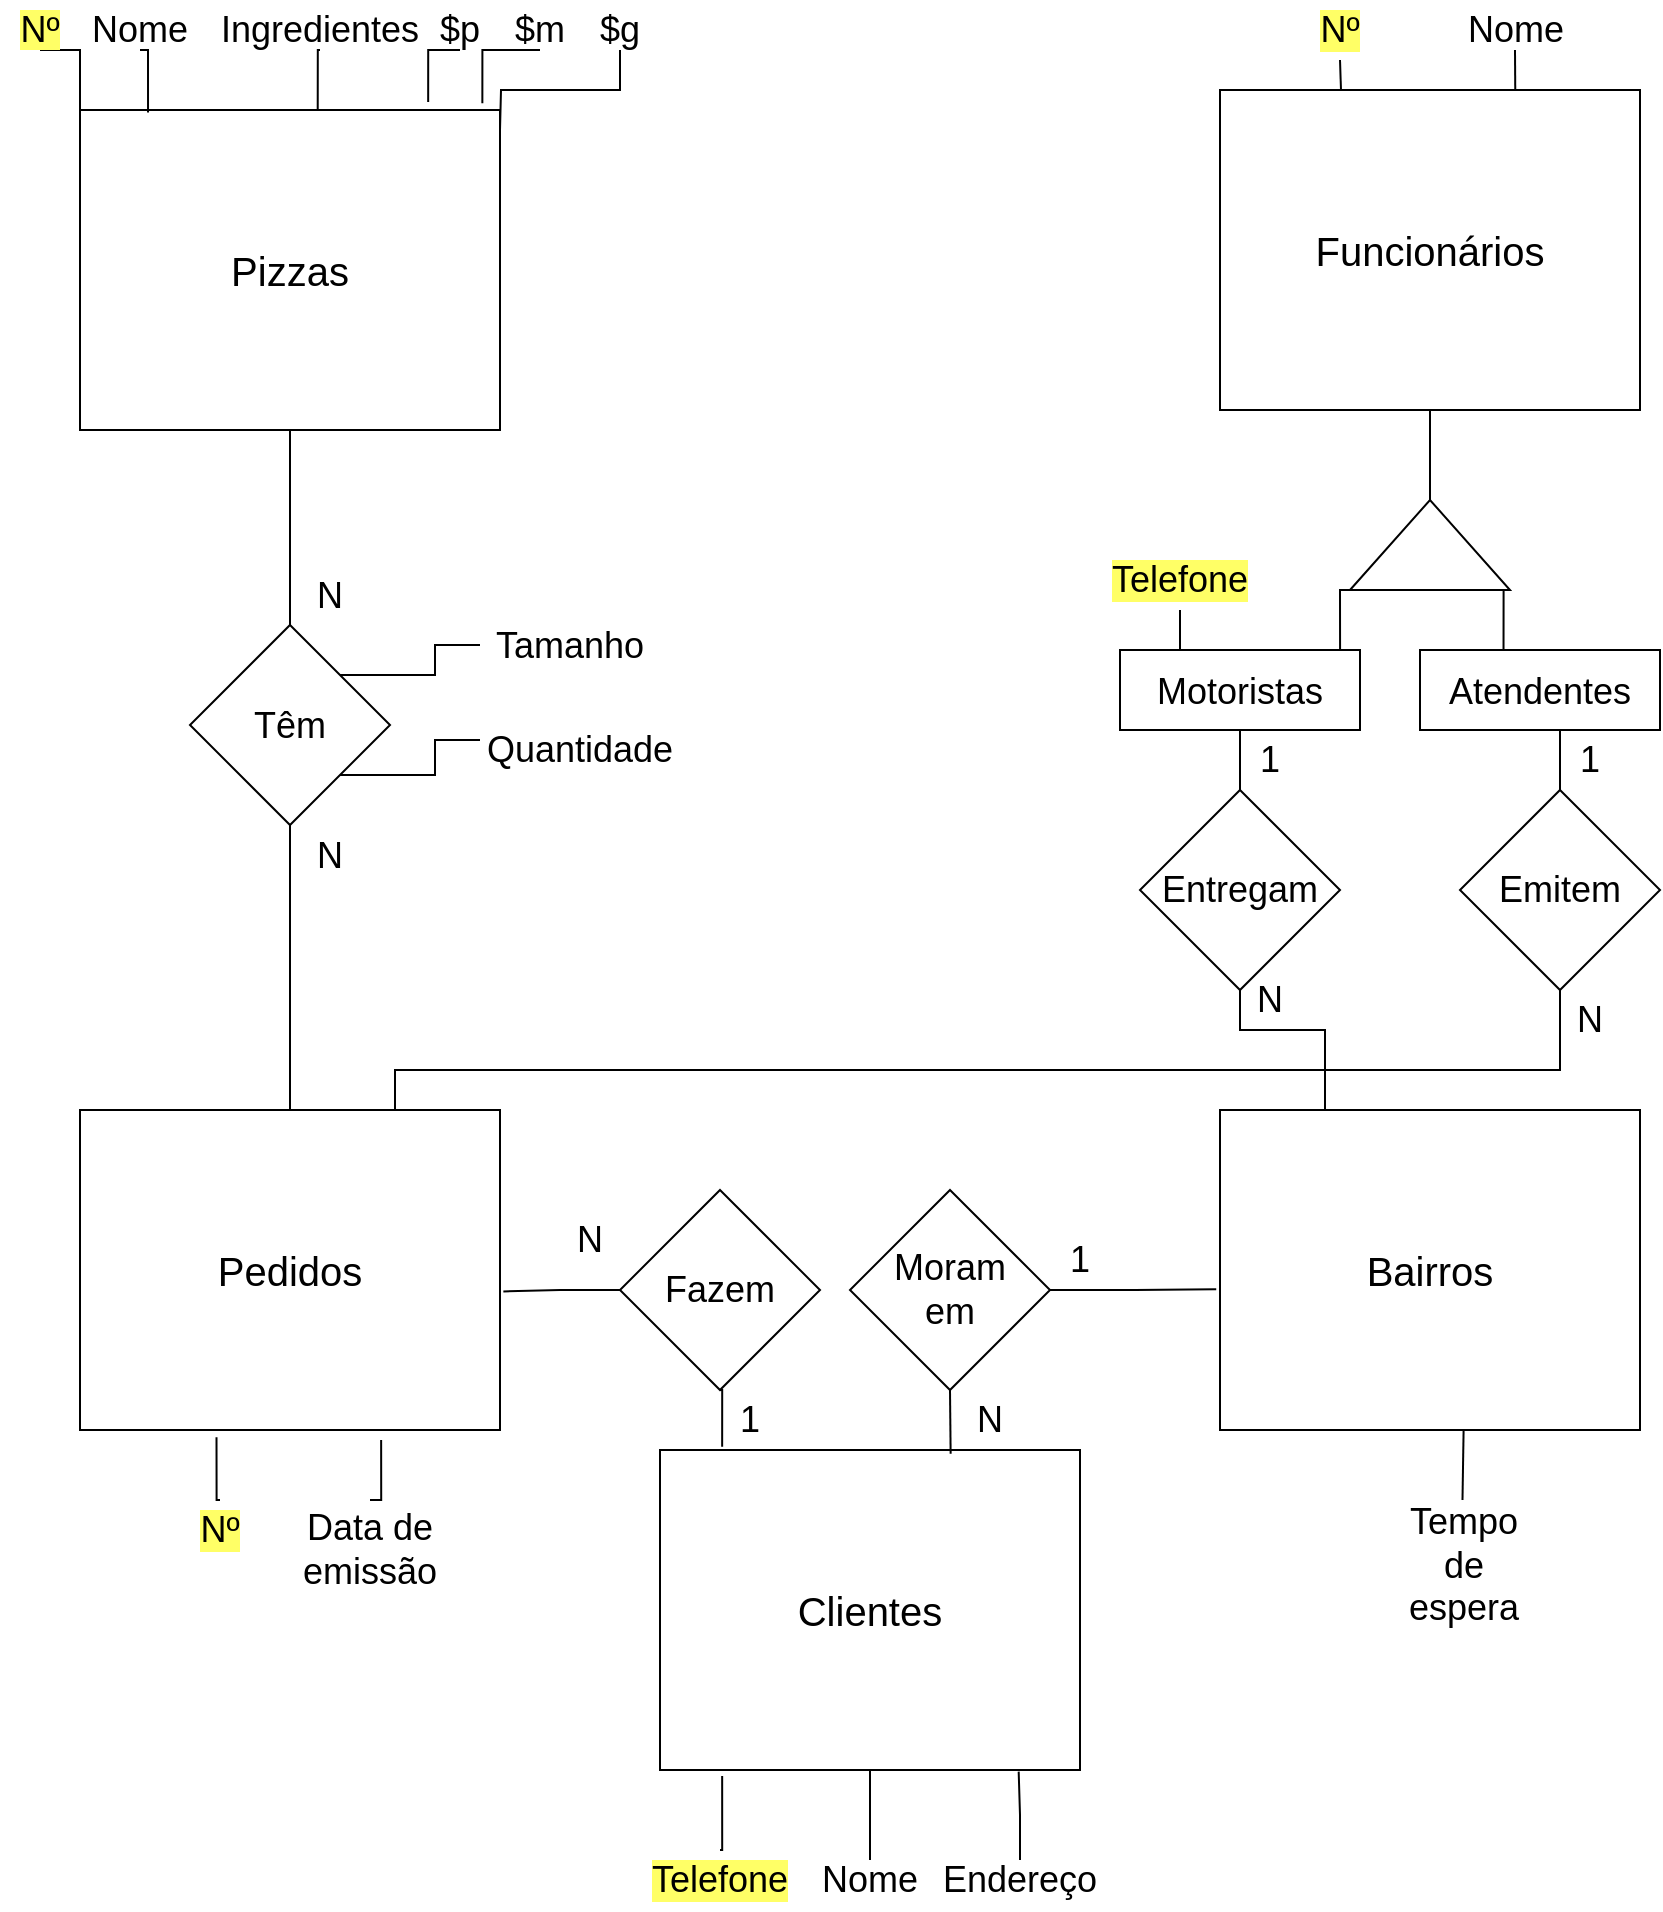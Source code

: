 <mxfile version="17.2.4" type="github">
  <diagram id="XJavV_3vWSNBEwFHe13u" name="Page-1">
    <mxGraphModel dx="1422" dy="698" grid="1" gridSize="10" guides="1" tooltips="1" connect="1" arrows="1" fold="1" page="1" pageScale="1" pageWidth="850" pageHeight="1100" math="0" shadow="0">
      <root>
        <mxCell id="0" />
        <mxCell id="1" parent="0" />
        <mxCell id="rPzzLI58Q-UhKmW3YBb_-1" value="&lt;font style=&quot;font-size: 20px&quot;&gt;Pizzas&lt;/font&gt;" style="rounded=0;whiteSpace=wrap;html=1;" parent="1" vertex="1">
          <mxGeometry x="40" y="150" width="210" height="160" as="geometry" />
        </mxCell>
        <mxCell id="rPzzLI58Q-UhKmW3YBb_-6" value="&lt;span style=&quot;font-size: 20px&quot;&gt;Funcionários&lt;/span&gt;" style="rounded=0;whiteSpace=wrap;html=1;" parent="1" vertex="1">
          <mxGeometry x="610" y="140" width="210" height="160" as="geometry" />
        </mxCell>
        <mxCell id="rPzzLI58Q-UhKmW3YBb_-7" value="&lt;span style=&quot;font-size: 20px&quot;&gt;Pedidos&lt;/span&gt;" style="rounded=0;whiteSpace=wrap;html=1;" parent="1" vertex="1">
          <mxGeometry x="40" y="650" width="210" height="160" as="geometry" />
        </mxCell>
        <mxCell id="rPzzLI58Q-UhKmW3YBb_-8" value="&lt;span style=&quot;font-size: 20px&quot;&gt;Bairros&lt;/span&gt;" style="rounded=0;whiteSpace=wrap;html=1;" parent="1" vertex="1">
          <mxGeometry x="610" y="650" width="210" height="160" as="geometry" />
        </mxCell>
        <mxCell id="rPzzLI58Q-UhKmW3YBb_-10" value="" style="edgeStyle=orthogonalEdgeStyle;rounded=0;orthogonalLoop=1;jettySize=auto;html=1;fontSize=20;endArrow=none;endFill=0;" parent="1" source="rPzzLI58Q-UhKmW3YBb_-9" target="rPzzLI58Q-UhKmW3YBb_-6" edge="1">
          <mxGeometry relative="1" as="geometry" />
        </mxCell>
        <mxCell id="rPzzLI58Q-UhKmW3YBb_-14" style="edgeStyle=orthogonalEdgeStyle;rounded=0;orthogonalLoop=1;jettySize=auto;html=1;exitX=0;exitY=0.25;exitDx=0;exitDy=0;entryX=0.917;entryY=0;entryDx=0;entryDy=0;entryPerimeter=0;fontSize=18;endArrow=none;endFill=0;" parent="1" source="rPzzLI58Q-UhKmW3YBb_-9" target="rPzzLI58Q-UhKmW3YBb_-12" edge="1">
          <mxGeometry relative="1" as="geometry" />
        </mxCell>
        <mxCell id="rPzzLI58Q-UhKmW3YBb_-15" style="edgeStyle=orthogonalEdgeStyle;rounded=0;orthogonalLoop=1;jettySize=auto;html=1;exitX=0;exitY=0.75;exitDx=0;exitDy=0;entryX=0.348;entryY=-0.01;entryDx=0;entryDy=0;entryPerimeter=0;fontSize=18;endArrow=none;endFill=0;" parent="1" source="rPzzLI58Q-UhKmW3YBb_-9" target="rPzzLI58Q-UhKmW3YBb_-13" edge="1">
          <mxGeometry relative="1" as="geometry" />
        </mxCell>
        <mxCell id="rPzzLI58Q-UhKmW3YBb_-9" value="" style="triangle;whiteSpace=wrap;html=1;fontSize=20;rotation=-90;" parent="1" vertex="1">
          <mxGeometry x="692.5" y="327.5" width="45" height="80" as="geometry" />
        </mxCell>
        <mxCell id="rPzzLI58Q-UhKmW3YBb_-20" style="edgeStyle=orthogonalEdgeStyle;rounded=0;orthogonalLoop=1;jettySize=auto;html=1;exitX=0.5;exitY=1;exitDx=0;exitDy=0;entryX=0.5;entryY=0;entryDx=0;entryDy=0;fontSize=18;endArrow=none;endFill=0;" parent="1" source="rPzzLI58Q-UhKmW3YBb_-12" target="rPzzLI58Q-UhKmW3YBb_-19" edge="1">
          <mxGeometry relative="1" as="geometry" />
        </mxCell>
        <mxCell id="rPzzLI58Q-UhKmW3YBb_-12" value="&lt;font style=&quot;font-size: 18px&quot;&gt;Motoristas&lt;/font&gt;" style="rounded=0;whiteSpace=wrap;html=1;fontSize=20;" parent="1" vertex="1">
          <mxGeometry x="560" y="420" width="120" height="40" as="geometry" />
        </mxCell>
        <mxCell id="rPzzLI58Q-UhKmW3YBb_-17" style="edgeStyle=orthogonalEdgeStyle;rounded=0;orthogonalLoop=1;jettySize=auto;html=1;exitX=0.5;exitY=1;exitDx=0;exitDy=0;entryX=0.5;entryY=0;entryDx=0;entryDy=0;fontSize=18;endArrow=none;endFill=0;" parent="1" source="rPzzLI58Q-UhKmW3YBb_-13" target="rPzzLI58Q-UhKmW3YBb_-16" edge="1">
          <mxGeometry relative="1" as="geometry" />
        </mxCell>
        <mxCell id="rPzzLI58Q-UhKmW3YBb_-13" value="&lt;span style=&quot;font-size: 18px&quot;&gt;Atendentes&lt;/span&gt;" style="rounded=0;whiteSpace=wrap;html=1;fontSize=20;" parent="1" vertex="1">
          <mxGeometry x="710" y="420" width="120" height="40" as="geometry" />
        </mxCell>
        <mxCell id="rPzzLI58Q-UhKmW3YBb_-18" style="edgeStyle=orthogonalEdgeStyle;rounded=0;orthogonalLoop=1;jettySize=auto;html=1;exitX=0.5;exitY=1;exitDx=0;exitDy=0;entryX=0.75;entryY=0;entryDx=0;entryDy=0;fontSize=18;endArrow=none;endFill=0;" parent="1" source="rPzzLI58Q-UhKmW3YBb_-16" target="rPzzLI58Q-UhKmW3YBb_-7" edge="1">
          <mxGeometry relative="1" as="geometry">
            <Array as="points">
              <mxPoint x="780" y="630" />
              <mxPoint x="197" y="630" />
            </Array>
          </mxGeometry>
        </mxCell>
        <mxCell id="rPzzLI58Q-UhKmW3YBb_-16" value="Emitem" style="rhombus;whiteSpace=wrap;html=1;fontSize=18;" parent="1" vertex="1">
          <mxGeometry x="730" y="490" width="100" height="100" as="geometry" />
        </mxCell>
        <mxCell id="rPzzLI58Q-UhKmW3YBb_-21" style="edgeStyle=orthogonalEdgeStyle;rounded=0;orthogonalLoop=1;jettySize=auto;html=1;exitX=0.5;exitY=1;exitDx=0;exitDy=0;entryX=0.25;entryY=0;entryDx=0;entryDy=0;fontSize=18;endArrow=none;endFill=0;" parent="1" source="rPzzLI58Q-UhKmW3YBb_-19" target="rPzzLI58Q-UhKmW3YBb_-8" edge="1">
          <mxGeometry relative="1" as="geometry">
            <Array as="points">
              <mxPoint x="620" y="610" />
              <mxPoint x="663" y="610" />
            </Array>
          </mxGeometry>
        </mxCell>
        <mxCell id="rPzzLI58Q-UhKmW3YBb_-19" value="&lt;font style=&quot;font-size: 18px&quot;&gt;Entregam&lt;/font&gt;" style="rhombus;whiteSpace=wrap;html=1;fontSize=18;" parent="1" vertex="1">
          <mxGeometry x="570" y="490" width="100" height="100" as="geometry" />
        </mxCell>
        <mxCell id="rPzzLI58Q-UhKmW3YBb_-31" style="edgeStyle=orthogonalEdgeStyle;rounded=0;orthogonalLoop=1;jettySize=auto;html=1;exitX=0.5;exitY=1;exitDx=0;exitDy=0;entryX=0;entryY=0;entryDx=0;entryDy=0;fontSize=18;endArrow=none;endFill=0;" parent="1" source="rPzzLI58Q-UhKmW3YBb_-22" target="rPzzLI58Q-UhKmW3YBb_-1" edge="1">
          <mxGeometry relative="1" as="geometry" />
        </mxCell>
        <mxCell id="rPzzLI58Q-UhKmW3YBb_-22" value="&lt;span style=&quot;background-color: rgb(255 , 255 , 102)&quot;&gt;Nº&lt;/span&gt;" style="text;html=1;strokeColor=none;fillColor=none;align=center;verticalAlign=middle;whiteSpace=wrap;rounded=0;fontSize=18;" parent="1" vertex="1">
          <mxGeometry y="100" width="40" height="20" as="geometry" />
        </mxCell>
        <mxCell id="rPzzLI58Q-UhKmW3YBb_-32" style="edgeStyle=orthogonalEdgeStyle;rounded=0;orthogonalLoop=1;jettySize=auto;html=1;exitX=0.5;exitY=1;exitDx=0;exitDy=0;entryX=0.162;entryY=0.008;entryDx=0;entryDy=0;entryPerimeter=0;fontSize=18;endArrow=none;endFill=0;" parent="1" source="rPzzLI58Q-UhKmW3YBb_-23" target="rPzzLI58Q-UhKmW3YBb_-1" edge="1">
          <mxGeometry relative="1" as="geometry" />
        </mxCell>
        <mxCell id="rPzzLI58Q-UhKmW3YBb_-23" value="Nome" style="text;html=1;strokeColor=none;fillColor=none;align=center;verticalAlign=middle;whiteSpace=wrap;rounded=0;fontSize=18;" parent="1" vertex="1">
          <mxGeometry x="50" y="100" width="40" height="20" as="geometry" />
        </mxCell>
        <mxCell id="rPzzLI58Q-UhKmW3YBb_-33" style="edgeStyle=orthogonalEdgeStyle;rounded=0;orthogonalLoop=1;jettySize=auto;html=1;exitX=0.5;exitY=1;exitDx=0;exitDy=0;entryX=0.566;entryY=0.001;entryDx=0;entryDy=0;entryPerimeter=0;fontSize=18;endArrow=none;endFill=0;" parent="1" source="rPzzLI58Q-UhKmW3YBb_-24" target="rPzzLI58Q-UhKmW3YBb_-1" edge="1">
          <mxGeometry relative="1" as="geometry" />
        </mxCell>
        <mxCell id="rPzzLI58Q-UhKmW3YBb_-24" value="Ingredientes" style="text;html=1;strokeColor=none;fillColor=none;align=center;verticalAlign=middle;whiteSpace=wrap;rounded=0;fontSize=18;" parent="1" vertex="1">
          <mxGeometry x="140" y="100" width="40" height="20" as="geometry" />
        </mxCell>
        <mxCell id="mzNYYs1BfRsVb-kruQ12-1" style="edgeStyle=orthogonalEdgeStyle;rounded=0;orthogonalLoop=1;jettySize=auto;html=1;exitX=0.5;exitY=1;exitDx=0;exitDy=0;entryX=0.829;entryY=-0.025;entryDx=0;entryDy=0;entryPerimeter=0;endArrow=none;endFill=0;" edge="1" parent="1" source="rPzzLI58Q-UhKmW3YBb_-25" target="rPzzLI58Q-UhKmW3YBb_-1">
          <mxGeometry relative="1" as="geometry" />
        </mxCell>
        <mxCell id="rPzzLI58Q-UhKmW3YBb_-25" value="$p" style="text;html=1;strokeColor=none;fillColor=none;align=center;verticalAlign=middle;whiteSpace=wrap;rounded=0;fontSize=18;" parent="1" vertex="1">
          <mxGeometry x="210" y="100" width="40" height="20" as="geometry" />
        </mxCell>
        <mxCell id="rPzzLI58Q-UhKmW3YBb_-36" style="edgeStyle=orthogonalEdgeStyle;rounded=0;orthogonalLoop=1;jettySize=auto;html=1;exitX=0.5;exitY=1;exitDx=0;exitDy=0;entryX=0.958;entryY=-0.021;entryDx=0;entryDy=0;entryPerimeter=0;fontSize=18;endArrow=none;endFill=0;" parent="1" source="rPzzLI58Q-UhKmW3YBb_-28" target="rPzzLI58Q-UhKmW3YBb_-1" edge="1">
          <mxGeometry relative="1" as="geometry" />
        </mxCell>
        <mxCell id="rPzzLI58Q-UhKmW3YBb_-28" value="$m" style="text;html=1;strokeColor=none;fillColor=none;align=center;verticalAlign=middle;whiteSpace=wrap;rounded=0;fontSize=18;" parent="1" vertex="1">
          <mxGeometry x="250" y="100" width="40" height="20" as="geometry" />
        </mxCell>
        <mxCell id="rPzzLI58Q-UhKmW3YBb_-37" style="edgeStyle=orthogonalEdgeStyle;rounded=0;orthogonalLoop=1;jettySize=auto;html=1;exitX=0.5;exitY=1;exitDx=0;exitDy=0;fontSize=18;endArrow=none;endFill=0;" parent="1" source="rPzzLI58Q-UhKmW3YBb_-30" edge="1">
          <mxGeometry relative="1" as="geometry">
            <mxPoint x="250" y="160" as="targetPoint" />
          </mxGeometry>
        </mxCell>
        <mxCell id="rPzzLI58Q-UhKmW3YBb_-30" value="$g" style="text;html=1;strokeColor=none;fillColor=none;align=center;verticalAlign=middle;whiteSpace=wrap;rounded=0;fontSize=18;" parent="1" vertex="1">
          <mxGeometry x="290" y="100" width="40" height="20" as="geometry" />
        </mxCell>
        <mxCell id="rPzzLI58Q-UhKmW3YBb_-41" style="edgeStyle=orthogonalEdgeStyle;rounded=0;orthogonalLoop=1;jettySize=auto;html=1;exitX=0.5;exitY=0;exitDx=0;exitDy=0;entryX=0.325;entryY=1.023;entryDx=0;entryDy=0;entryPerimeter=0;fontSize=18;endArrow=none;endFill=0;" parent="1" source="rPzzLI58Q-UhKmW3YBb_-38" target="rPzzLI58Q-UhKmW3YBb_-7" edge="1">
          <mxGeometry relative="1" as="geometry" />
        </mxCell>
        <mxCell id="rPzzLI58Q-UhKmW3YBb_-38" value="Nº" style="text;html=1;strokeColor=none;fillColor=none;align=center;verticalAlign=middle;whiteSpace=wrap;rounded=0;labelBackgroundColor=#FFFF66;fontSize=18;" parent="1" vertex="1">
          <mxGeometry x="80" y="845" width="60" height="30" as="geometry" />
        </mxCell>
        <mxCell id="rPzzLI58Q-UhKmW3YBb_-42" style="edgeStyle=orthogonalEdgeStyle;rounded=0;orthogonalLoop=1;jettySize=auto;html=1;exitX=0.5;exitY=0;exitDx=0;exitDy=0;entryX=0.717;entryY=1.031;entryDx=0;entryDy=0;entryPerimeter=0;fontSize=18;endArrow=none;endFill=0;" parent="1" source="rPzzLI58Q-UhKmW3YBb_-39" target="rPzzLI58Q-UhKmW3YBb_-7" edge="1">
          <mxGeometry relative="1" as="geometry" />
        </mxCell>
        <mxCell id="rPzzLI58Q-UhKmW3YBb_-39" value="Data de emissão" style="text;html=1;strokeColor=none;fillColor=none;align=center;verticalAlign=middle;whiteSpace=wrap;rounded=0;fontSize=18;" parent="1" vertex="1">
          <mxGeometry x="150" y="845" width="70" height="50" as="geometry" />
        </mxCell>
        <mxCell id="rPzzLI58Q-UhKmW3YBb_-44" value="&lt;span style=&quot;font-size: 20px&quot;&gt;Clientes&lt;/span&gt;" style="rounded=0;whiteSpace=wrap;html=1;" parent="1" vertex="1">
          <mxGeometry x="330" y="820" width="210" height="160" as="geometry" />
        </mxCell>
        <mxCell id="rPzzLI58Q-UhKmW3YBb_-48" style="edgeStyle=orthogonalEdgeStyle;rounded=0;orthogonalLoop=1;jettySize=auto;html=1;exitX=0.5;exitY=0;exitDx=0;exitDy=0;entryX=0.148;entryY=1.019;entryDx=0;entryDy=0;entryPerimeter=0;fontSize=18;endArrow=none;endFill=0;" parent="1" source="rPzzLI58Q-UhKmW3YBb_-45" target="rPzzLI58Q-UhKmW3YBb_-44" edge="1">
          <mxGeometry relative="1" as="geometry" />
        </mxCell>
        <mxCell id="rPzzLI58Q-UhKmW3YBb_-45" value="Telefone" style="text;html=1;strokeColor=none;fillColor=none;align=center;verticalAlign=middle;whiteSpace=wrap;rounded=0;labelBackgroundColor=#FFFF66;fontSize=18;" parent="1" vertex="1">
          <mxGeometry x="330" y="1020" width="60" height="30" as="geometry" />
        </mxCell>
        <mxCell id="rPzzLI58Q-UhKmW3YBb_-49" style="edgeStyle=orthogonalEdgeStyle;rounded=0;orthogonalLoop=1;jettySize=auto;html=1;exitX=0.5;exitY=0;exitDx=0;exitDy=0;entryX=0.5;entryY=1;entryDx=0;entryDy=0;fontSize=18;endArrow=none;endFill=0;" parent="1" source="rPzzLI58Q-UhKmW3YBb_-46" target="rPzzLI58Q-UhKmW3YBb_-44" edge="1">
          <mxGeometry relative="1" as="geometry" />
        </mxCell>
        <mxCell id="rPzzLI58Q-UhKmW3YBb_-46" value="Nome" style="text;html=1;strokeColor=none;fillColor=none;align=center;verticalAlign=middle;whiteSpace=wrap;rounded=0;fontSize=18;" parent="1" vertex="1">
          <mxGeometry x="415" y="1025" width="40" height="20" as="geometry" />
        </mxCell>
        <mxCell id="rPzzLI58Q-UhKmW3YBb_-50" style="edgeStyle=orthogonalEdgeStyle;rounded=0;orthogonalLoop=1;jettySize=auto;html=1;exitX=0.5;exitY=0;exitDx=0;exitDy=0;entryX=0.854;entryY=1.005;entryDx=0;entryDy=0;entryPerimeter=0;fontSize=18;endArrow=none;endFill=0;" parent="1" source="rPzzLI58Q-UhKmW3YBb_-47" target="rPzzLI58Q-UhKmW3YBb_-44" edge="1">
          <mxGeometry relative="1" as="geometry" />
        </mxCell>
        <mxCell id="rPzzLI58Q-UhKmW3YBb_-47" value="Endereço" style="text;html=1;strokeColor=none;fillColor=none;align=center;verticalAlign=middle;whiteSpace=wrap;rounded=0;fontSize=18;" parent="1" vertex="1">
          <mxGeometry x="490" y="1025" width="40" height="20" as="geometry" />
        </mxCell>
        <mxCell id="rPzzLI58Q-UhKmW3YBb_-52" style="edgeStyle=orthogonalEdgeStyle;rounded=0;orthogonalLoop=1;jettySize=auto;html=1;exitX=0.5;exitY=1;exitDx=0;exitDy=0;entryX=0.25;entryY=0;entryDx=0;entryDy=0;fontSize=18;endArrow=none;endFill=0;" parent="1" source="rPzzLI58Q-UhKmW3YBb_-51" target="rPzzLI58Q-UhKmW3YBb_-12" edge="1">
          <mxGeometry relative="1" as="geometry" />
        </mxCell>
        <mxCell id="rPzzLI58Q-UhKmW3YBb_-51" value="Telefone" style="text;html=1;strokeColor=none;fillColor=none;align=center;verticalAlign=middle;whiteSpace=wrap;rounded=0;labelBackgroundColor=#FFFF66;fontSize=18;" parent="1" vertex="1">
          <mxGeometry x="560" y="370" width="60" height="30" as="geometry" />
        </mxCell>
        <mxCell id="rPzzLI58Q-UhKmW3YBb_-56" style="edgeStyle=orthogonalEdgeStyle;rounded=0;orthogonalLoop=1;jettySize=auto;html=1;exitX=0.5;exitY=0;exitDx=0;exitDy=0;entryX=0.58;entryY=1;entryDx=0;entryDy=0;entryPerimeter=0;fontSize=18;endArrow=none;endFill=0;" parent="1" source="rPzzLI58Q-UhKmW3YBb_-54" target="rPzzLI58Q-UhKmW3YBb_-8" edge="1">
          <mxGeometry relative="1" as="geometry" />
        </mxCell>
        <mxCell id="rPzzLI58Q-UhKmW3YBb_-54" value="Tempo de espera" style="text;html=1;strokeColor=none;fillColor=none;align=center;verticalAlign=middle;whiteSpace=wrap;rounded=0;fontSize=18;" parent="1" vertex="1">
          <mxGeometry x="692.5" y="845" width="77.5" height="65" as="geometry" />
        </mxCell>
        <mxCell id="rPzzLI58Q-UhKmW3YBb_-66" style="edgeStyle=orthogonalEdgeStyle;rounded=0;orthogonalLoop=1;jettySize=auto;html=1;exitX=1;exitY=0.5;exitDx=0;exitDy=0;entryX=-0.009;entryY=0.56;entryDx=0;entryDy=0;entryPerimeter=0;fontSize=18;endArrow=none;endFill=0;" parent="1" source="rPzzLI58Q-UhKmW3YBb_-63" target="rPzzLI58Q-UhKmW3YBb_-8" edge="1">
          <mxGeometry relative="1" as="geometry" />
        </mxCell>
        <mxCell id="rPzzLI58Q-UhKmW3YBb_-67" style="edgeStyle=orthogonalEdgeStyle;rounded=0;orthogonalLoop=1;jettySize=auto;html=1;exitX=0.5;exitY=1;exitDx=0;exitDy=0;entryX=0.692;entryY=0.012;entryDx=0;entryDy=0;entryPerimeter=0;fontSize=18;endArrow=none;endFill=0;" parent="1" source="rPzzLI58Q-UhKmW3YBb_-63" target="rPzzLI58Q-UhKmW3YBb_-44" edge="1">
          <mxGeometry relative="1" as="geometry" />
        </mxCell>
        <mxCell id="rPzzLI58Q-UhKmW3YBb_-63" value="&lt;font style=&quot;font-size: 18px&quot;&gt;Moram&lt;br&gt;em&lt;br&gt;&lt;/font&gt;" style="rhombus;whiteSpace=wrap;html=1;fontSize=18;" parent="1" vertex="1">
          <mxGeometry x="425" y="690" width="100" height="100" as="geometry" />
        </mxCell>
        <mxCell id="rPzzLI58Q-UhKmW3YBb_-71" style="edgeStyle=orthogonalEdgeStyle;rounded=0;orthogonalLoop=1;jettySize=auto;html=1;exitX=0.5;exitY=1;exitDx=0;exitDy=0;entryX=0.148;entryY=-0.01;entryDx=0;entryDy=0;entryPerimeter=0;fontSize=18;endArrow=none;endFill=0;" parent="1" source="rPzzLI58Q-UhKmW3YBb_-69" target="rPzzLI58Q-UhKmW3YBb_-44" edge="1">
          <mxGeometry relative="1" as="geometry" />
        </mxCell>
        <mxCell id="rPzzLI58Q-UhKmW3YBb_-72" style="edgeStyle=orthogonalEdgeStyle;rounded=0;orthogonalLoop=1;jettySize=auto;html=1;exitX=0;exitY=0.5;exitDx=0;exitDy=0;entryX=1.008;entryY=0.567;entryDx=0;entryDy=0;entryPerimeter=0;fontSize=18;endArrow=none;endFill=0;" parent="1" source="rPzzLI58Q-UhKmW3YBb_-69" target="rPzzLI58Q-UhKmW3YBb_-7" edge="1">
          <mxGeometry relative="1" as="geometry" />
        </mxCell>
        <mxCell id="rPzzLI58Q-UhKmW3YBb_-69" value="&lt;font style=&quot;font-size: 18px&quot;&gt;Fazem&lt;br&gt;&lt;/font&gt;" style="rhombus;whiteSpace=wrap;html=1;fontSize=18;" parent="1" vertex="1">
          <mxGeometry x="310" y="690" width="100" height="100" as="geometry" />
        </mxCell>
        <mxCell id="rPzzLI58Q-UhKmW3YBb_-75" style="edgeStyle=orthogonalEdgeStyle;rounded=0;orthogonalLoop=1;jettySize=auto;html=1;exitX=0.5;exitY=0;exitDx=0;exitDy=0;entryX=0.5;entryY=1;entryDx=0;entryDy=0;fontSize=18;endArrow=none;endFill=0;" parent="1" source="rPzzLI58Q-UhKmW3YBb_-74" target="rPzzLI58Q-UhKmW3YBb_-1" edge="1">
          <mxGeometry relative="1" as="geometry" />
        </mxCell>
        <mxCell id="rPzzLI58Q-UhKmW3YBb_-76" style="edgeStyle=orthogonalEdgeStyle;rounded=0;orthogonalLoop=1;jettySize=auto;html=1;exitX=0.5;exitY=1;exitDx=0;exitDy=0;entryX=0.5;entryY=0;entryDx=0;entryDy=0;fontSize=18;endArrow=none;endFill=0;" parent="1" source="rPzzLI58Q-UhKmW3YBb_-74" target="rPzzLI58Q-UhKmW3YBb_-7" edge="1">
          <mxGeometry relative="1" as="geometry" />
        </mxCell>
        <mxCell id="rPzzLI58Q-UhKmW3YBb_-74" value="&lt;font style=&quot;font-size: 18px&quot;&gt;Têm&lt;br&gt;&lt;/font&gt;" style="rhombus;whiteSpace=wrap;html=1;fontSize=18;" parent="1" vertex="1">
          <mxGeometry x="95" y="407.5" width="100" height="100" as="geometry" />
        </mxCell>
        <mxCell id="rPzzLI58Q-UhKmW3YBb_-81" style="edgeStyle=orthogonalEdgeStyle;rounded=0;orthogonalLoop=1;jettySize=auto;html=1;exitX=0.5;exitY=1;exitDx=0;exitDy=0;entryX=0.288;entryY=-0.003;entryDx=0;entryDy=0;entryPerimeter=0;fontSize=18;endArrow=none;endFill=0;" parent="1" source="rPzzLI58Q-UhKmW3YBb_-77" target="rPzzLI58Q-UhKmW3YBb_-6" edge="1">
          <mxGeometry relative="1" as="geometry" />
        </mxCell>
        <mxCell id="rPzzLI58Q-UhKmW3YBb_-77" value="Nº" style="text;html=1;strokeColor=none;fillColor=none;align=center;verticalAlign=middle;whiteSpace=wrap;rounded=0;labelBackgroundColor=#FFFF66;fontSize=18;" parent="1" vertex="1">
          <mxGeometry x="640" y="95" width="60" height="30" as="geometry" />
        </mxCell>
        <mxCell id="rPzzLI58Q-UhKmW3YBb_-84" style="edgeStyle=orthogonalEdgeStyle;rounded=0;orthogonalLoop=1;jettySize=auto;html=1;exitX=0.5;exitY=1;exitDx=0;exitDy=0;entryX=0.703;entryY=0;entryDx=0;entryDy=0;entryPerimeter=0;fontSize=18;endArrow=none;endFill=0;" parent="1" source="rPzzLI58Q-UhKmW3YBb_-78" target="rPzzLI58Q-UhKmW3YBb_-6" edge="1">
          <mxGeometry relative="1" as="geometry" />
        </mxCell>
        <mxCell id="rPzzLI58Q-UhKmW3YBb_-78" value="Nome" style="text;html=1;strokeColor=none;fillColor=none;align=center;verticalAlign=middle;whiteSpace=wrap;rounded=0;fontSize=18;" parent="1" vertex="1">
          <mxGeometry x="737.5" y="100" width="40" height="20" as="geometry" />
        </mxCell>
        <mxCell id="rPzzLI58Q-UhKmW3YBb_-85" value="N" style="text;html=1;strokeColor=none;fillColor=none;align=center;verticalAlign=middle;whiteSpace=wrap;rounded=0;labelBackgroundColor=#FFFFFF;fontSize=18;" parent="1" vertex="1">
          <mxGeometry x="150" y="377.5" width="30" height="30" as="geometry" />
        </mxCell>
        <mxCell id="rPzzLI58Q-UhKmW3YBb_-86" value="N" style="text;html=1;strokeColor=none;fillColor=none;align=center;verticalAlign=middle;whiteSpace=wrap;rounded=0;labelBackgroundColor=#FFFFFF;fontSize=18;" parent="1" vertex="1">
          <mxGeometry x="150" y="507.5" width="30" height="30" as="geometry" />
        </mxCell>
        <mxCell id="rPzzLI58Q-UhKmW3YBb_-87" value="N" style="text;html=1;strokeColor=none;fillColor=none;align=center;verticalAlign=middle;whiteSpace=wrap;rounded=0;labelBackgroundColor=#FFFFFF;fontSize=18;" parent="1" vertex="1">
          <mxGeometry x="280" y="700" width="30" height="30" as="geometry" />
        </mxCell>
        <mxCell id="rPzzLI58Q-UhKmW3YBb_-88" value="1" style="text;html=1;strokeColor=none;fillColor=none;align=center;verticalAlign=middle;whiteSpace=wrap;rounded=0;labelBackgroundColor=#FFFFFF;fontSize=18;" parent="1" vertex="1">
          <mxGeometry x="360" y="790" width="30" height="30" as="geometry" />
        </mxCell>
        <mxCell id="rPzzLI58Q-UhKmW3YBb_-89" value="1" style="text;html=1;strokeColor=none;fillColor=none;align=center;verticalAlign=middle;whiteSpace=wrap;rounded=0;labelBackgroundColor=#FFFFFF;fontSize=18;" parent="1" vertex="1">
          <mxGeometry x="525" y="710" width="30" height="30" as="geometry" />
        </mxCell>
        <mxCell id="rPzzLI58Q-UhKmW3YBb_-90" value="N" style="text;html=1;strokeColor=none;fillColor=none;align=center;verticalAlign=middle;whiteSpace=wrap;rounded=0;labelBackgroundColor=#FFFFFF;fontSize=18;" parent="1" vertex="1">
          <mxGeometry x="480" y="790" width="30" height="30" as="geometry" />
        </mxCell>
        <mxCell id="rPzzLI58Q-UhKmW3YBb_-91" value="N" style="text;html=1;strokeColor=none;fillColor=none;align=center;verticalAlign=middle;whiteSpace=wrap;rounded=0;labelBackgroundColor=#FFFFFF;fontSize=18;" parent="1" vertex="1">
          <mxGeometry x="620" y="580" width="30" height="30" as="geometry" />
        </mxCell>
        <mxCell id="rPzzLI58Q-UhKmW3YBb_-93" value="1" style="text;html=1;strokeColor=none;fillColor=none;align=center;verticalAlign=middle;whiteSpace=wrap;rounded=0;labelBackgroundColor=#FFFFFF;fontSize=18;" parent="1" vertex="1">
          <mxGeometry x="620" y="460" width="30" height="30" as="geometry" />
        </mxCell>
        <mxCell id="rPzzLI58Q-UhKmW3YBb_-94" value="1" style="text;html=1;strokeColor=none;fillColor=none;align=center;verticalAlign=middle;whiteSpace=wrap;rounded=0;labelBackgroundColor=#FFFFFF;fontSize=18;" parent="1" vertex="1">
          <mxGeometry x="780" y="460" width="30" height="30" as="geometry" />
        </mxCell>
        <mxCell id="rPzzLI58Q-UhKmW3YBb_-95" value="N" style="text;html=1;strokeColor=none;fillColor=none;align=center;verticalAlign=middle;whiteSpace=wrap;rounded=0;labelBackgroundColor=#FFFFFF;fontSize=18;" parent="1" vertex="1">
          <mxGeometry x="780" y="590" width="30" height="30" as="geometry" />
        </mxCell>
        <mxCell id="mzNYYs1BfRsVb-kruQ12-7" style="edgeStyle=orthogonalEdgeStyle;rounded=0;orthogonalLoop=1;jettySize=auto;html=1;exitX=0;exitY=0.5;exitDx=0;exitDy=0;entryX=1;entryY=0;entryDx=0;entryDy=0;endArrow=none;endFill=0;" edge="1" parent="1" source="mzNYYs1BfRsVb-kruQ12-2" target="rPzzLI58Q-UhKmW3YBb_-74">
          <mxGeometry relative="1" as="geometry" />
        </mxCell>
        <mxCell id="mzNYYs1BfRsVb-kruQ12-2" value="Tamanho" style="text;html=1;strokeColor=none;fillColor=none;align=center;verticalAlign=middle;whiteSpace=wrap;rounded=0;fontSize=18;" vertex="1" parent="1">
          <mxGeometry x="240" y="407.5" width="90" height="20" as="geometry" />
        </mxCell>
        <mxCell id="mzNYYs1BfRsVb-kruQ12-8" style="edgeStyle=orthogonalEdgeStyle;rounded=0;orthogonalLoop=1;jettySize=auto;html=1;exitX=0;exitY=0.25;exitDx=0;exitDy=0;entryX=1;entryY=1;entryDx=0;entryDy=0;endArrow=none;endFill=0;" edge="1" parent="1" source="mzNYYs1BfRsVb-kruQ12-3" target="rPzzLI58Q-UhKmW3YBb_-74">
          <mxGeometry relative="1" as="geometry" />
        </mxCell>
        <mxCell id="mzNYYs1BfRsVb-kruQ12-3" value="Quantidade" style="text;html=1;strokeColor=none;fillColor=none;align=center;verticalAlign=middle;whiteSpace=wrap;rounded=0;fontSize=18;" vertex="1" parent="1">
          <mxGeometry x="240" y="460" width="100" height="20" as="geometry" />
        </mxCell>
      </root>
    </mxGraphModel>
  </diagram>
</mxfile>
